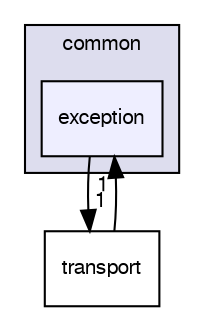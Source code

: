 digraph "/var/lib/jenkins/workspace/kaa_stable/client/client-multi/client-cpp/kaa/common/exception" {
  bgcolor=transparent;
  compound=true
  node [ fontsize="10", fontname="FreeSans"];
  edge [ labelfontsize="10", labelfontname="FreeSans"];
  subgraph clusterdir_1ce304b01336447395af3637d7d1b29f {
    graph [ bgcolor="#ddddee", pencolor="black", label="common" fontname="FreeSans", fontsize="10", URL="dir_1ce304b01336447395af3637d7d1b29f.html"]
  dir_568f7fb1e0892b793beee41a95362b3c [shape=box, label="exception", style="filled", fillcolor="#eeeeff", pencolor="black", URL="dir_568f7fb1e0892b793beee41a95362b3c.html"];
  }
  dir_9859074c69d47fa78b6e468178f1601b [shape=box label="transport" URL="dir_9859074c69d47fa78b6e468178f1601b.html"];
  dir_9859074c69d47fa78b6e468178f1601b->dir_568f7fb1e0892b793beee41a95362b3c [headlabel="1", labeldistance=1.5 headhref="dir_000031_000015.html"];
  dir_568f7fb1e0892b793beee41a95362b3c->dir_9859074c69d47fa78b6e468178f1601b [headlabel="1", labeldistance=1.5 headhref="dir_000015_000031.html"];
}
